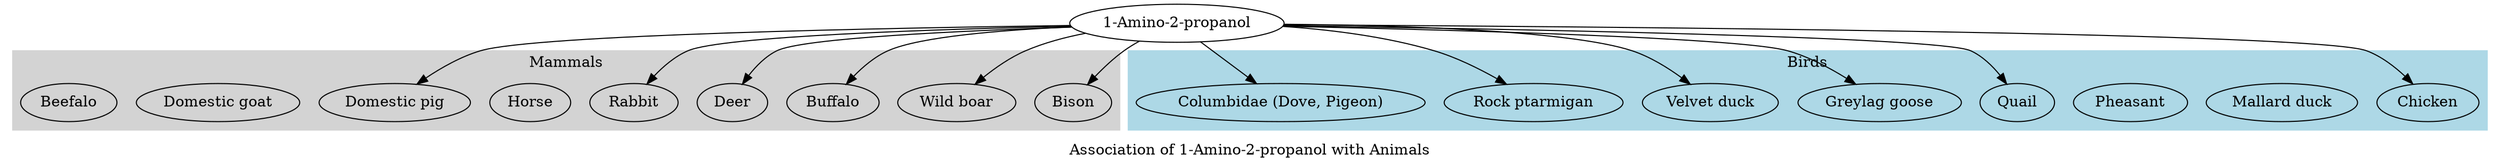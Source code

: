digraph CID_4 {
    label="Association of 1-Amino-2-propanol with Animals";
    cid4 [label="1-Amino-2-propanol"]

    subgraph cluster_mammals {
        label="Mammals";
        style=filled;
        color=lightgrey;
        "Bison"; "Wild boar"; "Buffalo"; "Deer"; "Rabbit"; "Horse"; "Domestic pig"; "Domestic goat"; "Beefalo";
    }

    subgraph cluster_birds {
        label="Birds";
        style=filled;
        color=lightblue;
        "Chicken"; "Mallard duck"; "Pheasant"; "Quail"; "Greylag goose"; "Velvet duck"; "Rock ptarmigan"; "Columbidae (Dove, Pigeon)";
    }

    cid4 -> "Bison";
    cid4 -> "Wild boar";
    cid4 -> "Buffalo";
    cid4 -> "Chicken";
    cid4 -> "Deer";
    cid4 -> "Rabbit";
    cid4 -> "Domestic pig";
    cid4 -> "Quail";
    cid4 -> "Velvet duck";
    cid4 -> "Greylag goose";
    cid4 -> "Rock ptarmigan";
    cid4 -> "Columbidae (Dove, Pigeon)";
}